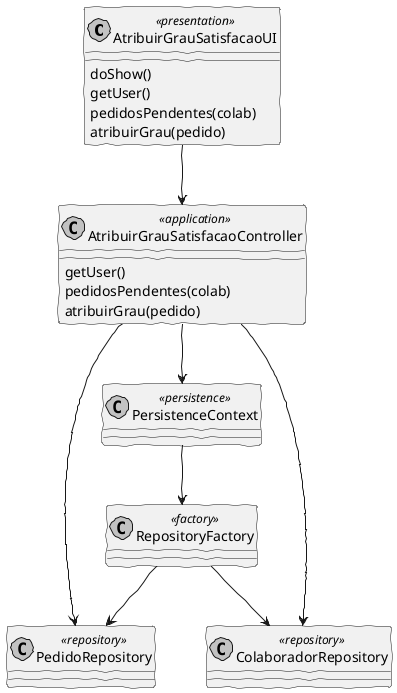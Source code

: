 @startuml
'http://plantuml.com/skinparam.html
skinparam handwritten true
skinparam monochrome true
skinparam packageStyle rect
skinparam defaultFontName FG Virgil
skinparam shadowing false

class AtribuirGrauSatisfacaoUI <<presentation>>
class AtribuirGrauSatisfacaoController <<application>>
class PersistenceContext <<persistence>>
class RepositoryFactory <<factory>>
class PedidoRepository <<repository>>
class ColaboradorRepository <<repository>>


AtribuirGrauSatisfacaoUI --> AtribuirGrauSatisfacaoController
AtribuirGrauSatisfacaoUI : doShow()
AtribuirGrauSatisfacaoUI : getUser()
AtribuirGrauSatisfacaoUI : pedidosPendentes(colab)
AtribuirGrauSatisfacaoUI : atribuirGrau(pedido)

AtribuirGrauSatisfacaoController : getUser()
AtribuirGrauSatisfacaoController : pedidosPendentes(colab)
AtribuirGrauSatisfacaoController : atribuirGrau(pedido)

AtribuirGrauSatisfacaoController --> PedidoRepository
AtribuirGrauSatisfacaoController --> ColaboradorRepository
AtribuirGrauSatisfacaoController --> PersistenceContext
PersistenceContext --> RepositoryFactory

RepositoryFactory --> PedidoRepository
RepositoryFactory --> ColaboradorRepository

@enduml